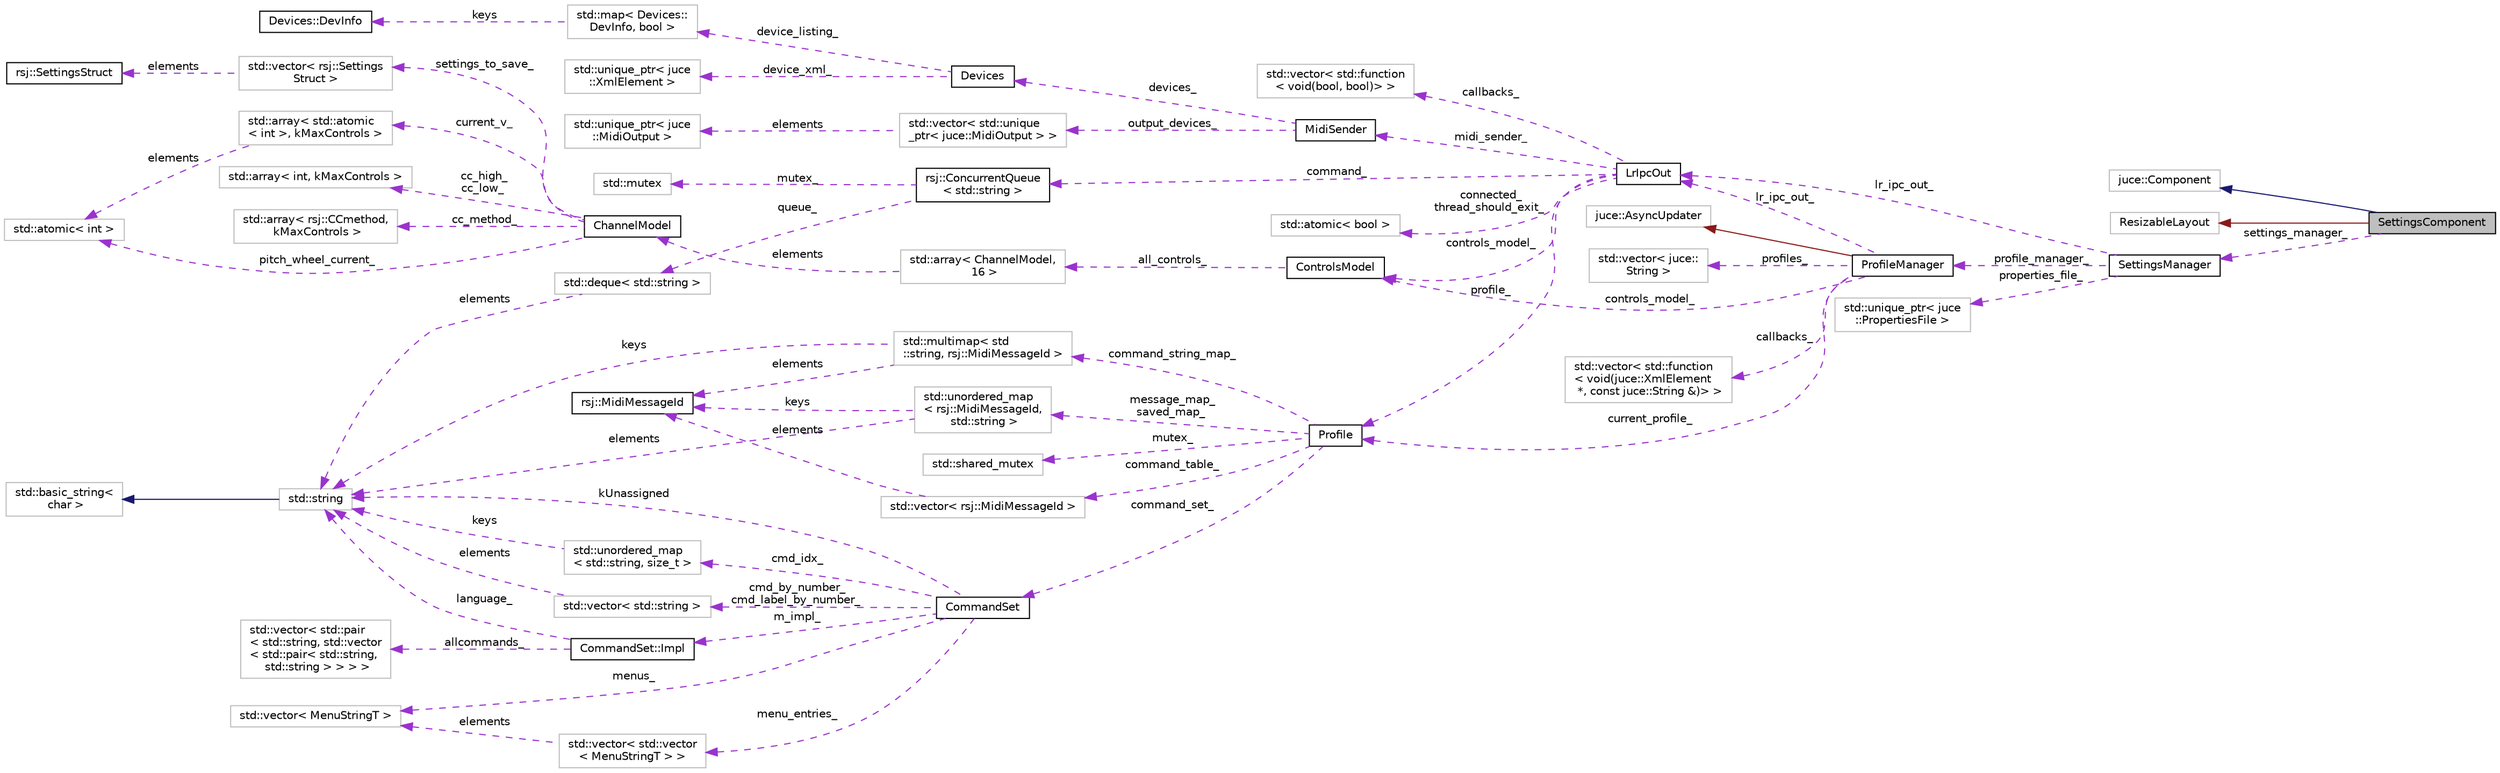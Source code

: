 digraph "SettingsComponent"
{
 // INTERACTIVE_SVG=YES
 // LATEX_PDF_SIZE
  edge [fontname="Helvetica",fontsize="10",labelfontname="Helvetica",labelfontsize="10"];
  node [fontname="Helvetica",fontsize="10",shape=record];
  rankdir="LR";
  Node1 [label="SettingsComponent",height=0.2,width=0.4,color="black", fillcolor="grey75", style="filled", fontcolor="black",tooltip=" "];
  Node2 -> Node1 [dir="back",color="midnightblue",fontsize="10",style="solid",fontname="Helvetica"];
  Node2 [label="juce::Component",height=0.2,width=0.4,color="grey75", fillcolor="white", style="filled",tooltip=" "];
  Node3 -> Node1 [dir="back",color="firebrick4",fontsize="10",style="solid",fontname="Helvetica"];
  Node3 [label="ResizableLayout",height=0.2,width=0.4,color="grey75", fillcolor="white", style="filled",tooltip=" "];
  Node4 -> Node1 [dir="back",color="darkorchid3",fontsize="10",style="dashed",label=" settings_manager_" ,fontname="Helvetica"];
  Node4 [label="SettingsManager",height=0.2,width=0.4,color="black", fillcolor="white", style="filled",URL="$class_settings_manager.html",tooltip=" "];
  Node5 -> Node4 [dir="back",color="darkorchid3",fontsize="10",style="dashed",label=" profile_manager_" ,fontname="Helvetica"];
  Node5 [label="ProfileManager",height=0.2,width=0.4,color="black", fillcolor="white", style="filled",URL="$class_profile_manager.html",tooltip=" "];
  Node6 -> Node5 [dir="back",color="firebrick4",fontsize="10",style="solid",fontname="Helvetica"];
  Node6 [label="juce::AsyncUpdater",height=0.2,width=0.4,color="grey75", fillcolor="white", style="filled",tooltip=" "];
  Node7 -> Node5 [dir="back",color="darkorchid3",fontsize="10",style="dashed",label=" profiles_" ,fontname="Helvetica"];
  Node7 [label="std::vector\< juce::\lString \>",height=0.2,width=0.4,color="grey75", fillcolor="white", style="filled",tooltip=" "];
  Node8 -> Node5 [dir="back",color="darkorchid3",fontsize="10",style="dashed",label=" current_profile_" ,fontname="Helvetica"];
  Node8 [label="Profile",height=0.2,width=0.4,color="black", fillcolor="white", style="filled",URL="$class_profile.html",tooltip=" "];
  Node9 -> Node8 [dir="back",color="darkorchid3",fontsize="10",style="dashed",label=" command_set_" ,fontname="Helvetica"];
  Node9 [label="CommandSet",height=0.2,width=0.4,color="black", fillcolor="white", style="filled",URL="$class_command_set.html",tooltip=" "];
  Node10 -> Node9 [dir="back",color="darkorchid3",fontsize="10",style="dashed",label=" menu_entries_" ,fontname="Helvetica"];
  Node10 [label="std::vector\< std::vector\l\< MenuStringT \> \>",height=0.2,width=0.4,color="grey75", fillcolor="white", style="filled",tooltip=" "];
  Node11 -> Node10 [dir="back",color="darkorchid3",fontsize="10",style="dashed",label=" elements" ,fontname="Helvetica"];
  Node11 [label="std::vector\< MenuStringT \>",height=0.2,width=0.4,color="grey75", fillcolor="white", style="filled",tooltip=" "];
  Node12 -> Node9 [dir="back",color="darkorchid3",fontsize="10",style="dashed",label=" cmd_idx_" ,fontname="Helvetica"];
  Node12 [label="std::unordered_map\l\< std::string, size_t \>",height=0.2,width=0.4,color="grey75", fillcolor="white", style="filled",tooltip=" "];
  Node13 -> Node12 [dir="back",color="darkorchid3",fontsize="10",style="dashed",label=" keys" ,fontname="Helvetica"];
  Node13 [label="std::string",height=0.2,width=0.4,color="grey75", fillcolor="white", style="filled",tooltip="STL class."];
  Node14 -> Node13 [dir="back",color="midnightblue",fontsize="10",style="solid",fontname="Helvetica"];
  Node14 [label="std::basic_string\<\l char \>",height=0.2,width=0.4,color="grey75", fillcolor="white", style="filled",tooltip="STL class."];
  Node15 -> Node9 [dir="back",color="darkorchid3",fontsize="10",style="dashed",label=" m_impl_" ,fontname="Helvetica"];
  Node15 [label="CommandSet::Impl",height=0.2,width=0.4,color="black", fillcolor="white", style="filled",URL="$class_command_set_1_1_impl.html",tooltip=" "];
  Node16 -> Node15 [dir="back",color="darkorchid3",fontsize="10",style="dashed",label=" allcommands_" ,fontname="Helvetica"];
  Node16 [label="std::vector\< std::pair\l\< std::string, std::vector\l\< std::pair\< std::string,\l std::string \> \> \> \>",height=0.2,width=0.4,color="grey75", fillcolor="white", style="filled",tooltip=" "];
  Node13 -> Node15 [dir="back",color="darkorchid3",fontsize="10",style="dashed",label=" language_" ,fontname="Helvetica"];
  Node11 -> Node9 [dir="back",color="darkorchid3",fontsize="10",style="dashed",label=" menus_" ,fontname="Helvetica"];
  Node13 -> Node9 [dir="back",color="darkorchid3",fontsize="10",style="dashed",label=" kUnassigned" ,fontname="Helvetica"];
  Node17 -> Node9 [dir="back",color="darkorchid3",fontsize="10",style="dashed",label=" cmd_by_number_\ncmd_label_by_number_" ,fontname="Helvetica"];
  Node17 [label="std::vector\< std::string \>",height=0.2,width=0.4,color="grey75", fillcolor="white", style="filled",tooltip=" "];
  Node13 -> Node17 [dir="back",color="darkorchid3",fontsize="10",style="dashed",label=" elements" ,fontname="Helvetica"];
  Node18 -> Node8 [dir="back",color="darkorchid3",fontsize="10",style="dashed",label=" mutex_" ,fontname="Helvetica"];
  Node18 [label="std::shared_mutex",height=0.2,width=0.4,color="grey75", fillcolor="white", style="filled",tooltip="STL class."];
  Node19 -> Node8 [dir="back",color="darkorchid3",fontsize="10",style="dashed",label=" command_table_" ,fontname="Helvetica"];
  Node19 [label="std::vector\< rsj::MidiMessageId \>",height=0.2,width=0.4,color="grey75", fillcolor="white", style="filled",tooltip=" "];
  Node20 -> Node19 [dir="back",color="darkorchid3",fontsize="10",style="dashed",label=" elements" ,fontname="Helvetica"];
  Node20 [label="rsj::MidiMessageId",height=0.2,width=0.4,color="black", fillcolor="white", style="filled",URL="$structrsj_1_1_midi_message_id.html",tooltip=" "];
  Node21 -> Node8 [dir="back",color="darkorchid3",fontsize="10",style="dashed",label=" command_string_map_" ,fontname="Helvetica"];
  Node21 [label="std::multimap\< std\l::string, rsj::MidiMessageId \>",height=0.2,width=0.4,color="grey75", fillcolor="white", style="filled",tooltip=" "];
  Node20 -> Node21 [dir="back",color="darkorchid3",fontsize="10",style="dashed",label=" elements" ,fontname="Helvetica"];
  Node13 -> Node21 [dir="back",color="darkorchid3",fontsize="10",style="dashed",label=" keys" ,fontname="Helvetica"];
  Node22 -> Node8 [dir="back",color="darkorchid3",fontsize="10",style="dashed",label=" message_map_\nsaved_map_" ,fontname="Helvetica"];
  Node22 [label="std::unordered_map\l\< rsj::MidiMessageId,\l std::string \>",height=0.2,width=0.4,color="grey75", fillcolor="white", style="filled",tooltip=" "];
  Node20 -> Node22 [dir="back",color="darkorchid3",fontsize="10",style="dashed",label=" keys" ,fontname="Helvetica"];
  Node13 -> Node22 [dir="back",color="darkorchid3",fontsize="10",style="dashed",label=" elements" ,fontname="Helvetica"];
  Node23 -> Node5 [dir="back",color="darkorchid3",fontsize="10",style="dashed",label=" callbacks_" ,fontname="Helvetica"];
  Node23 [label="std::vector\< std::function\l\< void(juce::XmlElement\l *, const juce::String &)\> \>",height=0.2,width=0.4,color="grey75", fillcolor="white", style="filled",tooltip=" "];
  Node24 -> Node5 [dir="back",color="darkorchid3",fontsize="10",style="dashed",label=" controls_model_" ,fontname="Helvetica"];
  Node24 [label="ControlsModel",height=0.2,width=0.4,color="black", fillcolor="white", style="filled",URL="$class_controls_model.html",tooltip=" "];
  Node25 -> Node24 [dir="back",color="darkorchid3",fontsize="10",style="dashed",label=" all_controls_" ,fontname="Helvetica"];
  Node25 [label="std::array\< ChannelModel,\l 16 \>",height=0.2,width=0.4,color="grey75", fillcolor="white", style="filled",tooltip=" "];
  Node26 -> Node25 [dir="back",color="darkorchid3",fontsize="10",style="dashed",label=" elements" ,fontname="Helvetica"];
  Node26 [label="ChannelModel",height=0.2,width=0.4,color="black", fillcolor="white", style="filled",URL="$class_channel_model.html",tooltip=" "];
  Node27 -> Node26 [dir="back",color="darkorchid3",fontsize="10",style="dashed",label=" pitch_wheel_current_" ,fontname="Helvetica"];
  Node27 [label="std::atomic\< int \>",height=0.2,width=0.4,color="grey75", fillcolor="white", style="filled",tooltip=" "];
  Node28 -> Node26 [dir="back",color="darkorchid3",fontsize="10",style="dashed",label=" settings_to_save_" ,fontname="Helvetica"];
  Node28 [label="std::vector\< rsj::Settings\lStruct \>",height=0.2,width=0.4,color="grey75", fillcolor="white", style="filled",tooltip=" "];
  Node29 -> Node28 [dir="back",color="darkorchid3",fontsize="10",style="dashed",label=" elements" ,fontname="Helvetica"];
  Node29 [label="rsj::SettingsStruct",height=0.2,width=0.4,color="black", fillcolor="white", style="filled",URL="$structrsj_1_1_settings_struct.html",tooltip=" "];
  Node30 -> Node26 [dir="back",color="darkorchid3",fontsize="10",style="dashed",label=" current_v_" ,fontname="Helvetica"];
  Node30 [label="std::array\< std::atomic\l\< int \>, kMaxControls \>",height=0.2,width=0.4,color="grey75", fillcolor="white", style="filled",tooltip=" "];
  Node27 -> Node30 [dir="back",color="darkorchid3",fontsize="10",style="dashed",label=" elements" ,fontname="Helvetica"];
  Node31 -> Node26 [dir="back",color="darkorchid3",fontsize="10",style="dashed",label=" cc_high_\ncc_low_" ,fontname="Helvetica"];
  Node31 [label="std::array\< int, kMaxControls \>",height=0.2,width=0.4,color="grey75", fillcolor="white", style="filled",tooltip=" "];
  Node32 -> Node26 [dir="back",color="darkorchid3",fontsize="10",style="dashed",label=" cc_method_" ,fontname="Helvetica"];
  Node32 [label="std::array\< rsj::CCmethod,\l kMaxControls \>",height=0.2,width=0.4,color="grey75", fillcolor="white", style="filled",tooltip=" "];
  Node33 -> Node5 [dir="back",color="darkorchid3",fontsize="10",style="dashed",label=" lr_ipc_out_" ,fontname="Helvetica"];
  Node33 [label="LrIpcOut",height=0.2,width=0.4,color="black", fillcolor="white", style="filled",URL="$class_lr_ipc_out.html",tooltip=" "];
  Node34 -> Node33 [dir="back",color="darkorchid3",fontsize="10",style="dashed",label=" command_" ,fontname="Helvetica"];
  Node34 [label="rsj::ConcurrentQueue\l\< std::string \>",height=0.2,width=0.4,color="black", fillcolor="white", style="filled",URL="$classrsj_1_1_concurrent_queue.html",tooltip=" "];
  Node35 -> Node34 [dir="back",color="darkorchid3",fontsize="10",style="dashed",label=" mutex_" ,fontname="Helvetica"];
  Node35 [label="std::mutex",height=0.2,width=0.4,color="grey75", fillcolor="white", style="filled",tooltip="STL class."];
  Node36 -> Node34 [dir="back",color="darkorchid3",fontsize="10",style="dashed",label=" queue_" ,fontname="Helvetica"];
  Node36 [label="std::deque\< std::string \>",height=0.2,width=0.4,color="grey75", fillcolor="white", style="filled",tooltip=" "];
  Node13 -> Node36 [dir="back",color="darkorchid3",fontsize="10",style="dashed",label=" elements" ,fontname="Helvetica"];
  Node37 -> Node33 [dir="back",color="darkorchid3",fontsize="10",style="dashed",label=" connected_\nthread_should_exit_" ,fontname="Helvetica"];
  Node37 [label="std::atomic\< bool \>",height=0.2,width=0.4,color="grey75", fillcolor="white", style="filled",tooltip=" "];
  Node8 -> Node33 [dir="back",color="darkorchid3",fontsize="10",style="dashed",label=" profile_" ,fontname="Helvetica"];
  Node24 -> Node33 [dir="back",color="darkorchid3",fontsize="10",style="dashed",label=" controls_model_" ,fontname="Helvetica"];
  Node38 -> Node33 [dir="back",color="darkorchid3",fontsize="10",style="dashed",label=" callbacks_" ,fontname="Helvetica"];
  Node38 [label="std::vector\< std::function\l\< void(bool, bool)\> \>",height=0.2,width=0.4,color="grey75", fillcolor="white", style="filled",tooltip=" "];
  Node39 -> Node33 [dir="back",color="darkorchid3",fontsize="10",style="dashed",label=" midi_sender_" ,fontname="Helvetica"];
  Node39 [label="MidiSender",height=0.2,width=0.4,color="black", fillcolor="white", style="filled",URL="$class_midi_sender.html",tooltip=" "];
  Node40 -> Node39 [dir="back",color="darkorchid3",fontsize="10",style="dashed",label=" output_devices_" ,fontname="Helvetica"];
  Node40 [label="std::vector\< std::unique\l_ptr\< juce::MidiOutput \> \>",height=0.2,width=0.4,color="grey75", fillcolor="white", style="filled",tooltip=" "];
  Node41 -> Node40 [dir="back",color="darkorchid3",fontsize="10",style="dashed",label=" elements" ,fontname="Helvetica"];
  Node41 [label="std::unique_ptr\< juce\l::MidiOutput \>",height=0.2,width=0.4,color="grey75", fillcolor="white", style="filled",tooltip=" "];
  Node42 -> Node39 [dir="back",color="darkorchid3",fontsize="10",style="dashed",label=" devices_" ,fontname="Helvetica"];
  Node42 [label="Devices",height=0.2,width=0.4,color="black", fillcolor="white", style="filled",URL="$class_devices.html",tooltip=" "];
  Node43 -> Node42 [dir="back",color="darkorchid3",fontsize="10",style="dashed",label=" device_xml_" ,fontname="Helvetica"];
  Node43 [label="std::unique_ptr\< juce\l::XmlElement \>",height=0.2,width=0.4,color="grey75", fillcolor="white", style="filled",tooltip=" "];
  Node44 -> Node42 [dir="back",color="darkorchid3",fontsize="10",style="dashed",label=" device_listing_" ,fontname="Helvetica"];
  Node44 [label="std::map\< Devices::\lDevInfo, bool \>",height=0.2,width=0.4,color="grey75", fillcolor="white", style="filled",tooltip=" "];
  Node45 -> Node44 [dir="back",color="darkorchid3",fontsize="10",style="dashed",label=" keys" ,fontname="Helvetica"];
  Node45 [label="Devices::DevInfo",height=0.2,width=0.4,color="black", fillcolor="white", style="filled",URL="$struct_devices_1_1_dev_info.html",tooltip=" "];
  Node46 -> Node4 [dir="back",color="darkorchid3",fontsize="10",style="dashed",label=" properties_file_" ,fontname="Helvetica"];
  Node46 [label="std::unique_ptr\< juce\l::PropertiesFile \>",height=0.2,width=0.4,color="grey75", fillcolor="white", style="filled",tooltip=" "];
  Node33 -> Node4 [dir="back",color="darkorchid3",fontsize="10",style="dashed",label=" lr_ipc_out_" ,fontname="Helvetica"];
}
